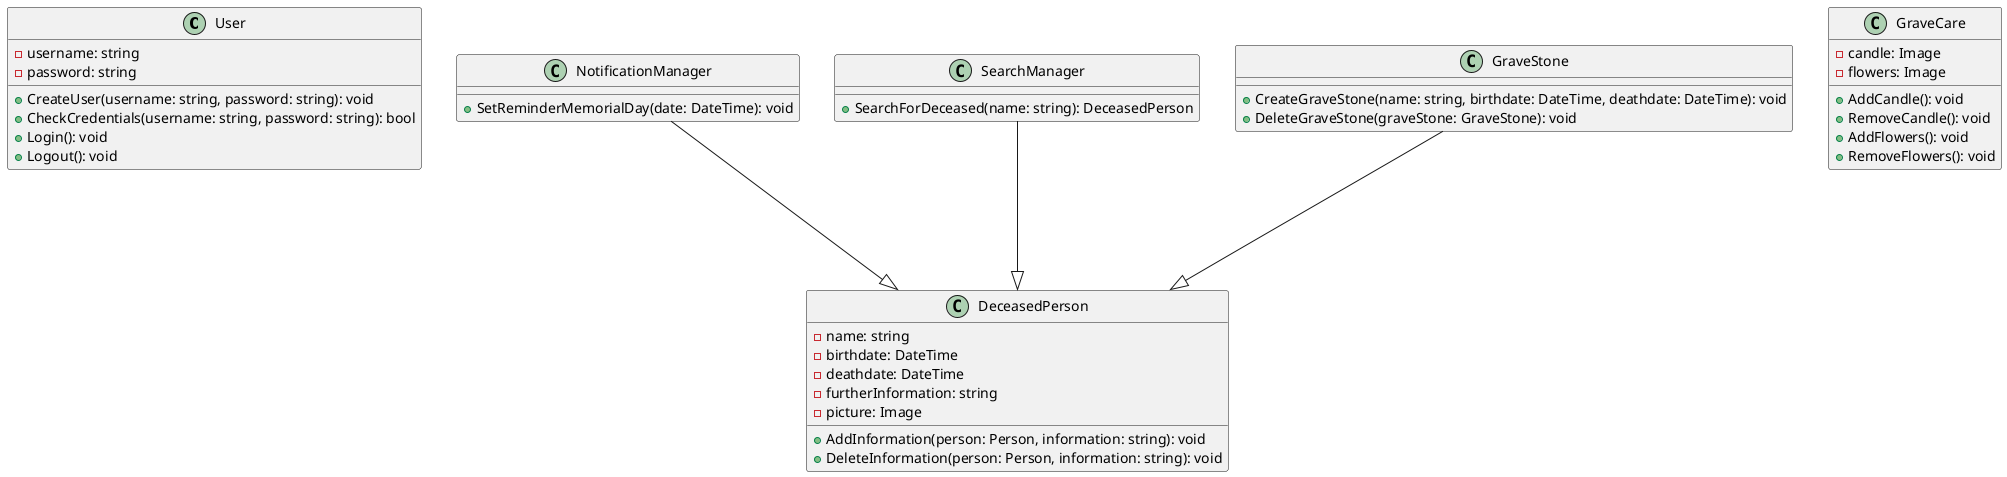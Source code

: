 @startuml
class User{
- username: string
- password: string
+ CreateUser(username: string, password: string): void
+ CheckCredentials(username: string, password: string): bool
+ Login(): void
+ Logout(): void
}

class DeceasedPerson{
- name: string
- birthdate: DateTime
- deathdate: DateTime
- furtherInformation: string
- picture: Image
+ AddInformation(person: Person, information: string): void
+ DeleteInformation(person: Person, information: string): void
}

class NotificationManager{
+ SetReminderMemorialDay(date: DateTime): void
}
NotificationManager ---|> DeceasedPerson

class SearchManager{
+ SearchForDeceased(name: string): DeceasedPerson
}
SearchManager ---|> DeceasedPerson

class GraveStone{
+ CreateGraveStone(name: string, birthdate: DateTime, deathdate: DateTime): void
+ DeleteGraveStone(graveStone: GraveStone): void
}
GraveStone ---|> DeceasedPerson

class GraveCare{
- candle: Image
- flowers: Image
+ AddCandle(): void
+ RemoveCandle(): void
+ AddFlowers(): void
+ RemoveFlowers(): void
}

@enduml
